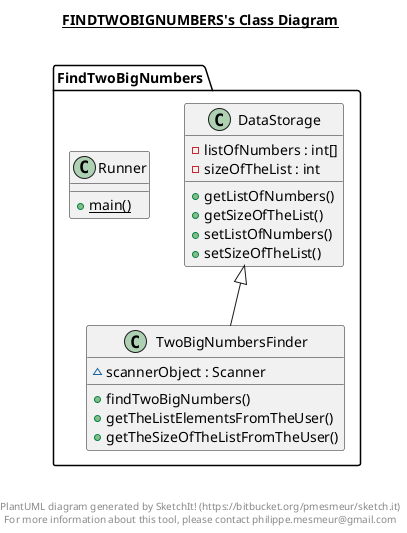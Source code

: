 @startuml

title __FINDTWOBIGNUMBERS's Class Diagram__\n

  namespace FindTwoBigNumbers {
    class FindTwoBigNumbers.DataStorage {
        - listOfNumbers : int[]
        - sizeOfTheList : int
        + getListOfNumbers()
        + getSizeOfTheList()
        + setListOfNumbers()
        + setSizeOfTheList()
    }
  }
  

  namespace FindTwoBigNumbers {
    class FindTwoBigNumbers.Runner {
        {static} + main()
    }
  }
  

  namespace FindTwoBigNumbers {
    class FindTwoBigNumbers.TwoBigNumbersFinder {
        ~ scannerObject : Scanner
        + findTwoBigNumbers()
        + getTheListElementsFromTheUser()
        + getTheSizeOfTheListFromTheUser()
    }
  }
  

  FindTwoBigNumbers.TwoBigNumbersFinder -up-|> FindTwoBigNumbers.DataStorage


right footer


PlantUML diagram generated by SketchIt! (https://bitbucket.org/pmesmeur/sketch.it)
For more information about this tool, please contact philippe.mesmeur@gmail.com
endfooter

@enduml

